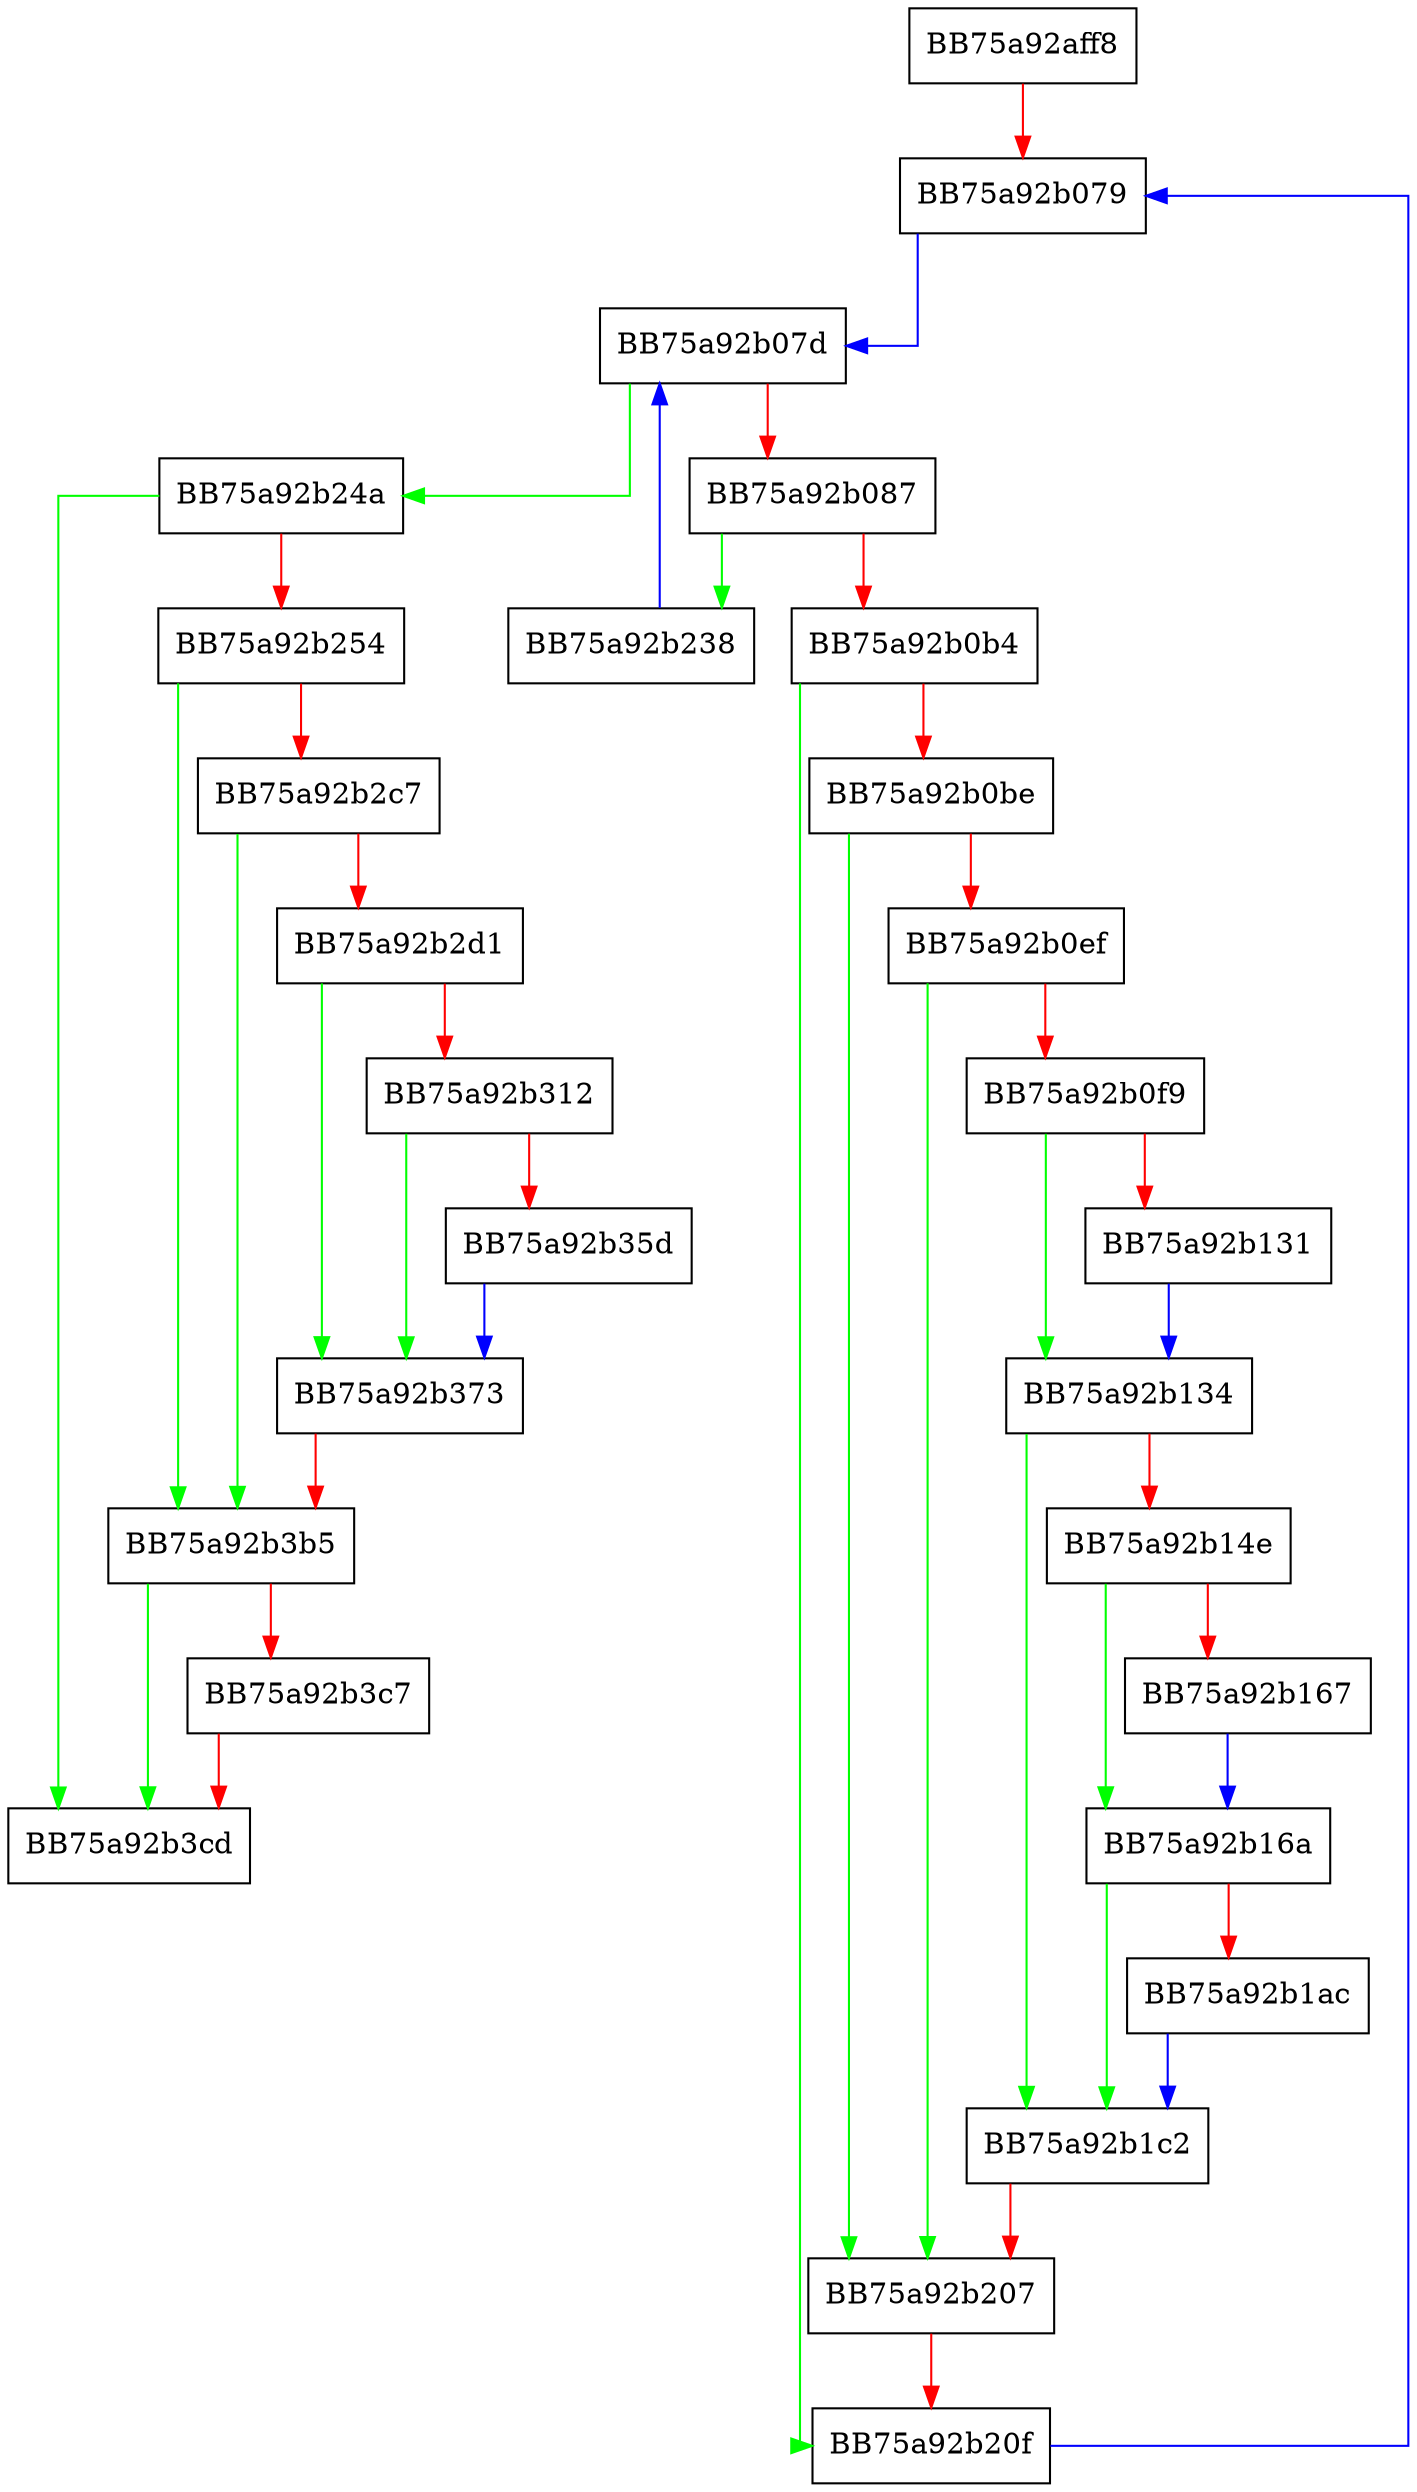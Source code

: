digraph _timer_cleanup_callback {
  node [shape="box"];
  graph [splines=ortho];
  BB75a92aff8 -> BB75a92b079 [color="red"];
  BB75a92b079 -> BB75a92b07d [color="blue"];
  BB75a92b07d -> BB75a92b24a [color="green"];
  BB75a92b07d -> BB75a92b087 [color="red"];
  BB75a92b087 -> BB75a92b238 [color="green"];
  BB75a92b087 -> BB75a92b0b4 [color="red"];
  BB75a92b0b4 -> BB75a92b20f [color="green"];
  BB75a92b0b4 -> BB75a92b0be [color="red"];
  BB75a92b0be -> BB75a92b207 [color="green"];
  BB75a92b0be -> BB75a92b0ef [color="red"];
  BB75a92b0ef -> BB75a92b207 [color="green"];
  BB75a92b0ef -> BB75a92b0f9 [color="red"];
  BB75a92b0f9 -> BB75a92b134 [color="green"];
  BB75a92b0f9 -> BB75a92b131 [color="red"];
  BB75a92b131 -> BB75a92b134 [color="blue"];
  BB75a92b134 -> BB75a92b1c2 [color="green"];
  BB75a92b134 -> BB75a92b14e [color="red"];
  BB75a92b14e -> BB75a92b16a [color="green"];
  BB75a92b14e -> BB75a92b167 [color="red"];
  BB75a92b167 -> BB75a92b16a [color="blue"];
  BB75a92b16a -> BB75a92b1c2 [color="green"];
  BB75a92b16a -> BB75a92b1ac [color="red"];
  BB75a92b1ac -> BB75a92b1c2 [color="blue"];
  BB75a92b1c2 -> BB75a92b207 [color="red"];
  BB75a92b207 -> BB75a92b20f [color="red"];
  BB75a92b20f -> BB75a92b079 [color="blue"];
  BB75a92b238 -> BB75a92b07d [color="blue"];
  BB75a92b24a -> BB75a92b3cd [color="green"];
  BB75a92b24a -> BB75a92b254 [color="red"];
  BB75a92b254 -> BB75a92b3b5 [color="green"];
  BB75a92b254 -> BB75a92b2c7 [color="red"];
  BB75a92b2c7 -> BB75a92b3b5 [color="green"];
  BB75a92b2c7 -> BB75a92b2d1 [color="red"];
  BB75a92b2d1 -> BB75a92b373 [color="green"];
  BB75a92b2d1 -> BB75a92b312 [color="red"];
  BB75a92b312 -> BB75a92b373 [color="green"];
  BB75a92b312 -> BB75a92b35d [color="red"];
  BB75a92b35d -> BB75a92b373 [color="blue"];
  BB75a92b373 -> BB75a92b3b5 [color="red"];
  BB75a92b3b5 -> BB75a92b3cd [color="green"];
  BB75a92b3b5 -> BB75a92b3c7 [color="red"];
  BB75a92b3c7 -> BB75a92b3cd [color="red"];
}